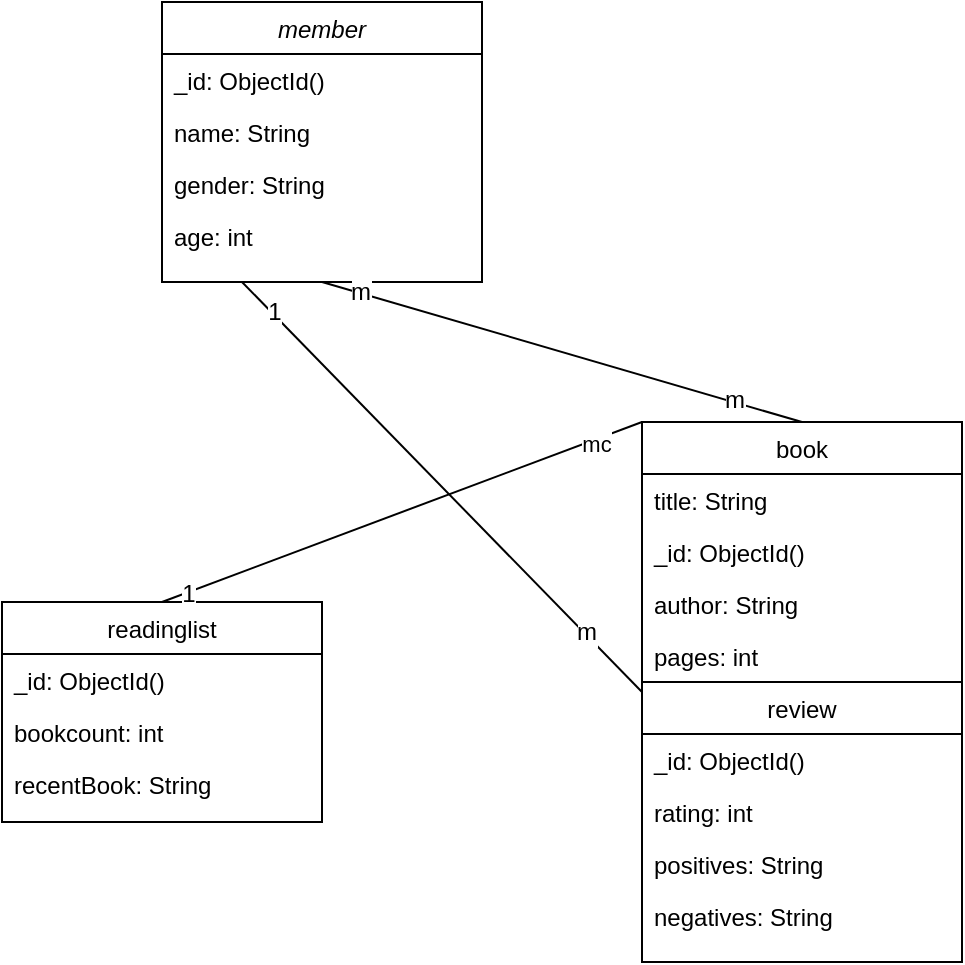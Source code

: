 <mxfile version="24.6.4" type="github">
  <diagram id="C5RBs43oDa-KdzZeNtuy" name="Page-1">
    <mxGraphModel dx="1558" dy="638" grid="1" gridSize="10" guides="1" tooltips="1" connect="1" arrows="1" fold="1" page="1" pageScale="1" pageWidth="827" pageHeight="1169" math="0" shadow="0">
      <root>
        <mxCell id="WIyWlLk6GJQsqaUBKTNV-0" />
        <mxCell id="WIyWlLk6GJQsqaUBKTNV-1" parent="WIyWlLk6GJQsqaUBKTNV-0" />
        <mxCell id="zkfFHV4jXpPFQw0GAbJ--0" value="member" style="swimlane;fontStyle=2;align=center;verticalAlign=top;childLayout=stackLayout;horizontal=1;startSize=26;horizontalStack=0;resizeParent=1;resizeLast=0;collapsible=1;marginBottom=0;rounded=0;shadow=0;strokeWidth=1;" parent="WIyWlLk6GJQsqaUBKTNV-1" vertex="1">
          <mxGeometry x="320" y="200" width="160" height="140" as="geometry">
            <mxRectangle x="230" y="140" width="160" height="26" as="alternateBounds" />
          </mxGeometry>
        </mxCell>
        <mxCell id="zkfFHV4jXpPFQw0GAbJ--1" value="_id: ObjectId()" style="text;align=left;verticalAlign=top;spacingLeft=4;spacingRight=4;overflow=hidden;rotatable=0;points=[[0,0.5],[1,0.5]];portConstraint=eastwest;" parent="zkfFHV4jXpPFQw0GAbJ--0" vertex="1">
          <mxGeometry y="26" width="160" height="26" as="geometry" />
        </mxCell>
        <mxCell id="zkfFHV4jXpPFQw0GAbJ--2" value="name: String" style="text;align=left;verticalAlign=top;spacingLeft=4;spacingRight=4;overflow=hidden;rotatable=0;points=[[0,0.5],[1,0.5]];portConstraint=eastwest;rounded=0;shadow=0;html=0;" parent="zkfFHV4jXpPFQw0GAbJ--0" vertex="1">
          <mxGeometry y="52" width="160" height="26" as="geometry" />
        </mxCell>
        <mxCell id="zkfFHV4jXpPFQw0GAbJ--3" value="gender: String" style="text;align=left;verticalAlign=top;spacingLeft=4;spacingRight=4;overflow=hidden;rotatable=0;points=[[0,0.5],[1,0.5]];portConstraint=eastwest;rounded=0;shadow=0;html=0;" parent="zkfFHV4jXpPFQw0GAbJ--0" vertex="1">
          <mxGeometry y="78" width="160" height="26" as="geometry" />
        </mxCell>
        <mxCell id="WZe6CjqKuDSDT7CbNIua-0" value="age: int" style="text;align=left;verticalAlign=top;spacingLeft=4;spacingRight=4;overflow=hidden;rotatable=0;points=[[0,0.5],[1,0.5]];portConstraint=eastwest;rounded=0;shadow=0;html=0;" parent="zkfFHV4jXpPFQw0GAbJ--0" vertex="1">
          <mxGeometry y="104" width="160" height="26" as="geometry" />
        </mxCell>
        <mxCell id="zkfFHV4jXpPFQw0GAbJ--17" value="book" style="swimlane;fontStyle=0;align=center;verticalAlign=top;childLayout=stackLayout;horizontal=1;startSize=26;horizontalStack=0;resizeParent=1;resizeLast=0;collapsible=1;marginBottom=0;rounded=0;shadow=0;strokeWidth=1;" parent="WIyWlLk6GJQsqaUBKTNV-1" vertex="1">
          <mxGeometry x="560" y="410" width="160" height="270" as="geometry">
            <mxRectangle x="550" y="140" width="160" height="26" as="alternateBounds" />
          </mxGeometry>
        </mxCell>
        <mxCell id="zkfFHV4jXpPFQw0GAbJ--19" value="title: String" style="text;align=left;verticalAlign=top;spacingLeft=4;spacingRight=4;overflow=hidden;rotatable=0;points=[[0,0.5],[1,0.5]];portConstraint=eastwest;rounded=0;shadow=0;html=0;" parent="zkfFHV4jXpPFQw0GAbJ--17" vertex="1">
          <mxGeometry y="26" width="160" height="26" as="geometry" />
        </mxCell>
        <mxCell id="zkfFHV4jXpPFQw0GAbJ--18" value="_id: ObjectId()" style="text;align=left;verticalAlign=top;spacingLeft=4;spacingRight=4;overflow=hidden;rotatable=0;points=[[0,0.5],[1,0.5]];portConstraint=eastwest;" parent="zkfFHV4jXpPFQw0GAbJ--17" vertex="1">
          <mxGeometry y="52" width="160" height="26" as="geometry" />
        </mxCell>
        <mxCell id="zkfFHV4jXpPFQw0GAbJ--20" value="author: String" style="text;align=left;verticalAlign=top;spacingLeft=4;spacingRight=4;overflow=hidden;rotatable=0;points=[[0,0.5],[1,0.5]];portConstraint=eastwest;rounded=0;shadow=0;html=0;" parent="zkfFHV4jXpPFQw0GAbJ--17" vertex="1">
          <mxGeometry y="78" width="160" height="26" as="geometry" />
        </mxCell>
        <mxCell id="zkfFHV4jXpPFQw0GAbJ--21" value="pages: int" style="text;align=left;verticalAlign=top;spacingLeft=4;spacingRight=4;overflow=hidden;rotatable=0;points=[[0,0.5],[1,0.5]];portConstraint=eastwest;rounded=0;shadow=0;html=0;" parent="zkfFHV4jXpPFQw0GAbJ--17" vertex="1">
          <mxGeometry y="104" width="160" height="26" as="geometry" />
        </mxCell>
        <mxCell id="WZe6CjqKuDSDT7CbNIua-1" value="review" style="swimlane;fontStyle=0;align=center;verticalAlign=top;childLayout=stackLayout;horizontal=1;startSize=26;horizontalStack=0;resizeParent=1;resizeLast=0;collapsible=1;marginBottom=0;rounded=0;shadow=0;strokeWidth=1;" parent="zkfFHV4jXpPFQw0GAbJ--17" vertex="1">
          <mxGeometry y="130" width="160" height="140" as="geometry">
            <mxRectangle x="550" y="140" width="160" height="26" as="alternateBounds" />
          </mxGeometry>
        </mxCell>
        <mxCell id="WZe6CjqKuDSDT7CbNIua-2" value="_id: ObjectId()" style="text;align=left;verticalAlign=top;spacingLeft=4;spacingRight=4;overflow=hidden;rotatable=0;points=[[0,0.5],[1,0.5]];portConstraint=eastwest;" parent="WZe6CjqKuDSDT7CbNIua-1" vertex="1">
          <mxGeometry y="26" width="160" height="26" as="geometry" />
        </mxCell>
        <mxCell id="WZe6CjqKuDSDT7CbNIua-3" value="rating: int" style="text;align=left;verticalAlign=top;spacingLeft=4;spacingRight=4;overflow=hidden;rotatable=0;points=[[0,0.5],[1,0.5]];portConstraint=eastwest;rounded=0;shadow=0;html=0;" parent="WZe6CjqKuDSDT7CbNIua-1" vertex="1">
          <mxGeometry y="52" width="160" height="26" as="geometry" />
        </mxCell>
        <mxCell id="WZe6CjqKuDSDT7CbNIua-4" value="positives: String" style="text;align=left;verticalAlign=top;spacingLeft=4;spacingRight=4;overflow=hidden;rotatable=0;points=[[0,0.5],[1,0.5]];portConstraint=eastwest;rounded=0;shadow=0;html=0;" parent="WZe6CjqKuDSDT7CbNIua-1" vertex="1">
          <mxGeometry y="78" width="160" height="26" as="geometry" />
        </mxCell>
        <mxCell id="WZe6CjqKuDSDT7CbNIua-5" value="negatives: String" style="text;align=left;verticalAlign=top;spacingLeft=4;spacingRight=4;overflow=hidden;rotatable=0;points=[[0,0.5],[1,0.5]];portConstraint=eastwest;rounded=0;shadow=0;html=0;" parent="WZe6CjqKuDSDT7CbNIua-1" vertex="1">
          <mxGeometry y="104" width="160" height="26" as="geometry" />
        </mxCell>
        <mxCell id="WZe6CjqKuDSDT7CbNIua-11" value="readinglist" style="swimlane;fontStyle=0;align=center;verticalAlign=top;childLayout=stackLayout;horizontal=1;startSize=26;horizontalStack=0;resizeParent=1;resizeLast=0;collapsible=1;marginBottom=0;rounded=0;shadow=0;strokeWidth=1;" parent="WIyWlLk6GJQsqaUBKTNV-1" vertex="1">
          <mxGeometry x="240" y="500" width="160" height="110" as="geometry">
            <mxRectangle x="550" y="140" width="160" height="26" as="alternateBounds" />
          </mxGeometry>
        </mxCell>
        <mxCell id="WZe6CjqKuDSDT7CbNIua-12" value="_id: ObjectId()" style="text;align=left;verticalAlign=top;spacingLeft=4;spacingRight=4;overflow=hidden;rotatable=0;points=[[0,0.5],[1,0.5]];portConstraint=eastwest;" parent="WZe6CjqKuDSDT7CbNIua-11" vertex="1">
          <mxGeometry y="26" width="160" height="26" as="geometry" />
        </mxCell>
        <mxCell id="WZe6CjqKuDSDT7CbNIua-13" value="bookcount: int" style="text;align=left;verticalAlign=top;spacingLeft=4;spacingRight=4;overflow=hidden;rotatable=0;points=[[0,0.5],[1,0.5]];portConstraint=eastwest;rounded=0;shadow=0;html=0;" parent="WZe6CjqKuDSDT7CbNIua-11" vertex="1">
          <mxGeometry y="52" width="160" height="26" as="geometry" />
        </mxCell>
        <mxCell id="WZe6CjqKuDSDT7CbNIua-14" value="recentBook: String" style="text;align=left;verticalAlign=top;spacingLeft=4;spacingRight=4;overflow=hidden;rotatable=0;points=[[0,0.5],[1,0.5]];portConstraint=eastwest;rounded=0;shadow=0;html=0;" parent="WZe6CjqKuDSDT7CbNIua-11" vertex="1">
          <mxGeometry y="78" width="160" height="26" as="geometry" />
        </mxCell>
        <mxCell id="WZe6CjqKuDSDT7CbNIua-18" value="" style="endArrow=none;html=1;rounded=0;fontSize=12;startSize=8;endSize=8;curved=1;entryX=0.5;entryY=0;entryDx=0;entryDy=0;exitX=0.5;exitY=1;exitDx=0;exitDy=0;" parent="WIyWlLk6GJQsqaUBKTNV-1" source="zkfFHV4jXpPFQw0GAbJ--0" target="zkfFHV4jXpPFQw0GAbJ--17" edge="1">
          <mxGeometry width="50" height="50" relative="1" as="geometry">
            <mxPoint x="390" y="440" as="sourcePoint" />
            <mxPoint x="510" y="440" as="targetPoint" />
          </mxGeometry>
        </mxCell>
        <mxCell id="WZe6CjqKuDSDT7CbNIua-19" value="m" style="edgeLabel;html=1;align=center;verticalAlign=middle;resizable=0;points=[];fontSize=12;" parent="WZe6CjqKuDSDT7CbNIua-18" vertex="1" connectable="0">
          <mxGeometry x="-0.848" y="1" relative="1" as="geometry">
            <mxPoint as="offset" />
          </mxGeometry>
        </mxCell>
        <mxCell id="WZe6CjqKuDSDT7CbNIua-20" value="m" style="edgeLabel;html=1;align=center;verticalAlign=middle;resizable=0;points=[];fontSize=12;" parent="WZe6CjqKuDSDT7CbNIua-18" vertex="1" connectable="0">
          <mxGeometry x="0.716" y="1" relative="1" as="geometry">
            <mxPoint as="offset" />
          </mxGeometry>
        </mxCell>
        <mxCell id="WZe6CjqKuDSDT7CbNIua-24" value="" style="endArrow=none;html=1;rounded=0;exitX=0;exitY=0;exitDx=0;exitDy=0;entryX=0.5;entryY=0;entryDx=0;entryDy=0;" parent="WIyWlLk6GJQsqaUBKTNV-1" source="zkfFHV4jXpPFQw0GAbJ--17" target="WZe6CjqKuDSDT7CbNIua-11" edge="1">
          <mxGeometry relative="1" as="geometry">
            <mxPoint x="354" y="460" as="sourcePoint" />
            <mxPoint x="474" y="460" as="targetPoint" />
          </mxGeometry>
        </mxCell>
        <mxCell id="WZe6CjqKuDSDT7CbNIua-26" value="mc" style="edgeLabel;html=1;align=center;verticalAlign=middle;resizable=0;points=[];" parent="WZe6CjqKuDSDT7CbNIua-24" vertex="1" connectable="0">
          <mxGeometry x="-0.796" y="2" relative="1" as="geometry">
            <mxPoint as="offset" />
          </mxGeometry>
        </mxCell>
        <mxCell id="WZe6CjqKuDSDT7CbNIua-27" value="1" style="edgeLabel;html=1;align=center;verticalAlign=middle;resizable=0;points=[];fontSize=12;" parent="WZe6CjqKuDSDT7CbNIua-24" vertex="1" connectable="0">
          <mxGeometry x="0.895" relative="1" as="geometry">
            <mxPoint as="offset" />
          </mxGeometry>
        </mxCell>
        <mxCell id="1iyWrcXK4PLIJNKqxMo9-0" value="" style="endArrow=none;html=1;rounded=0;fontSize=12;startSize=8;endSize=8;curved=1;entryX=0;entryY=0.5;entryDx=0;entryDy=0;exitX=0.25;exitY=1;exitDx=0;exitDy=0;" parent="WIyWlLk6GJQsqaUBKTNV-1" source="zkfFHV4jXpPFQw0GAbJ--0" target="zkfFHV4jXpPFQw0GAbJ--17" edge="1">
          <mxGeometry width="50" height="50" relative="1" as="geometry">
            <mxPoint x="330" y="390" as="sourcePoint" />
            <mxPoint x="650" y="420" as="targetPoint" />
          </mxGeometry>
        </mxCell>
        <mxCell id="1iyWrcXK4PLIJNKqxMo9-1" value="1" style="edgeLabel;html=1;align=center;verticalAlign=middle;resizable=0;points=[];fontSize=12;" parent="1iyWrcXK4PLIJNKqxMo9-0" vertex="1" connectable="0">
          <mxGeometry x="-0.848" y="1" relative="1" as="geometry">
            <mxPoint as="offset" />
          </mxGeometry>
        </mxCell>
        <mxCell id="1iyWrcXK4PLIJNKqxMo9-2" value="m" style="edgeLabel;html=1;align=center;verticalAlign=middle;resizable=0;points=[];fontSize=12;" parent="1iyWrcXK4PLIJNKqxMo9-0" vertex="1" connectable="0">
          <mxGeometry x="0.716" y="1" relative="1" as="geometry">
            <mxPoint as="offset" />
          </mxGeometry>
        </mxCell>
      </root>
    </mxGraphModel>
  </diagram>
</mxfile>
